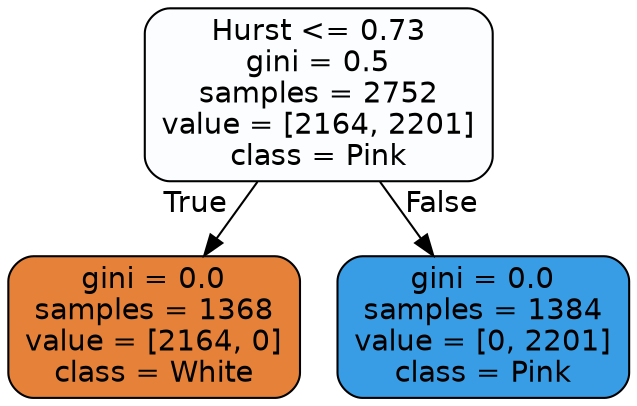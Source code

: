 digraph Tree {
node [shape=box, style="filled, rounded", color="black", fontname=helvetica] ;
edge [fontname=helvetica] ;
0 [label="Hurst <= 0.73\ngini = 0.5\nsamples = 2752\nvalue = [2164, 2201]\nclass = Pink", fillcolor="#399de504"] ;
1 [label="gini = 0.0\nsamples = 1368\nvalue = [2164, 0]\nclass = White", fillcolor="#e58139ff"] ;
0 -> 1 [labeldistance=2.5, labelangle=45, headlabel="True"] ;
2 [label="gini = 0.0\nsamples = 1384\nvalue = [0, 2201]\nclass = Pink", fillcolor="#399de5ff"] ;
0 -> 2 [labeldistance=2.5, labelangle=-45, headlabel="False"] ;
}